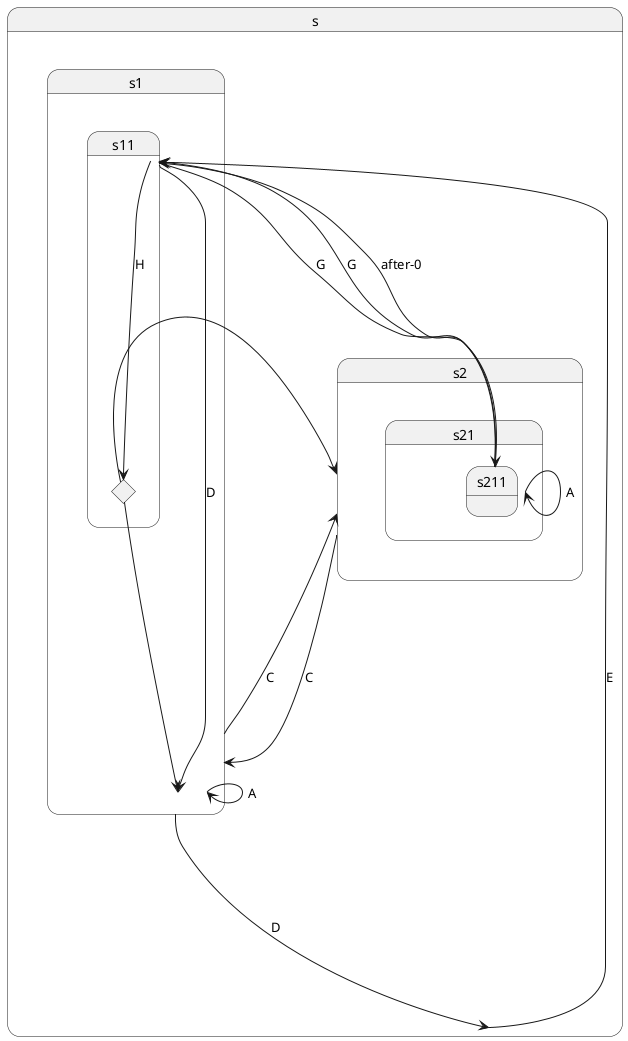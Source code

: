 @startuml
  state s{
    state s.s1{
      state s.s1.s11{
      }
    }
    state s.s2{
      state s.s2.s21{
        state s.s2.s21.s211
      }
    }
  }
  state s.s1.s11.choice_65 <<choice>>
s.s1.s11.choice_65 ----> s.s1
s.s1.s11.choice_65 ----> s.s2
s.s1 ----> s.s1: A
s.s2.s21.s211 ----> s.s1.s11: G
s.s2.s21 ----> s.s2.s21: A
s.s2 ----> s.s1: C
s.s1.s11 ----> s.s1: D
s.s1 ----> s: D
s.s1 ----> s.s2: C
s ----> s.s1.s11: E
s.s1.s11 ----> s.s2.s21.s211: G
s.s2.s21.s211 ----> s.s1.s11: after-0
s.s1.s11 ----> s.s1.s11.choice_65: H
@enduml